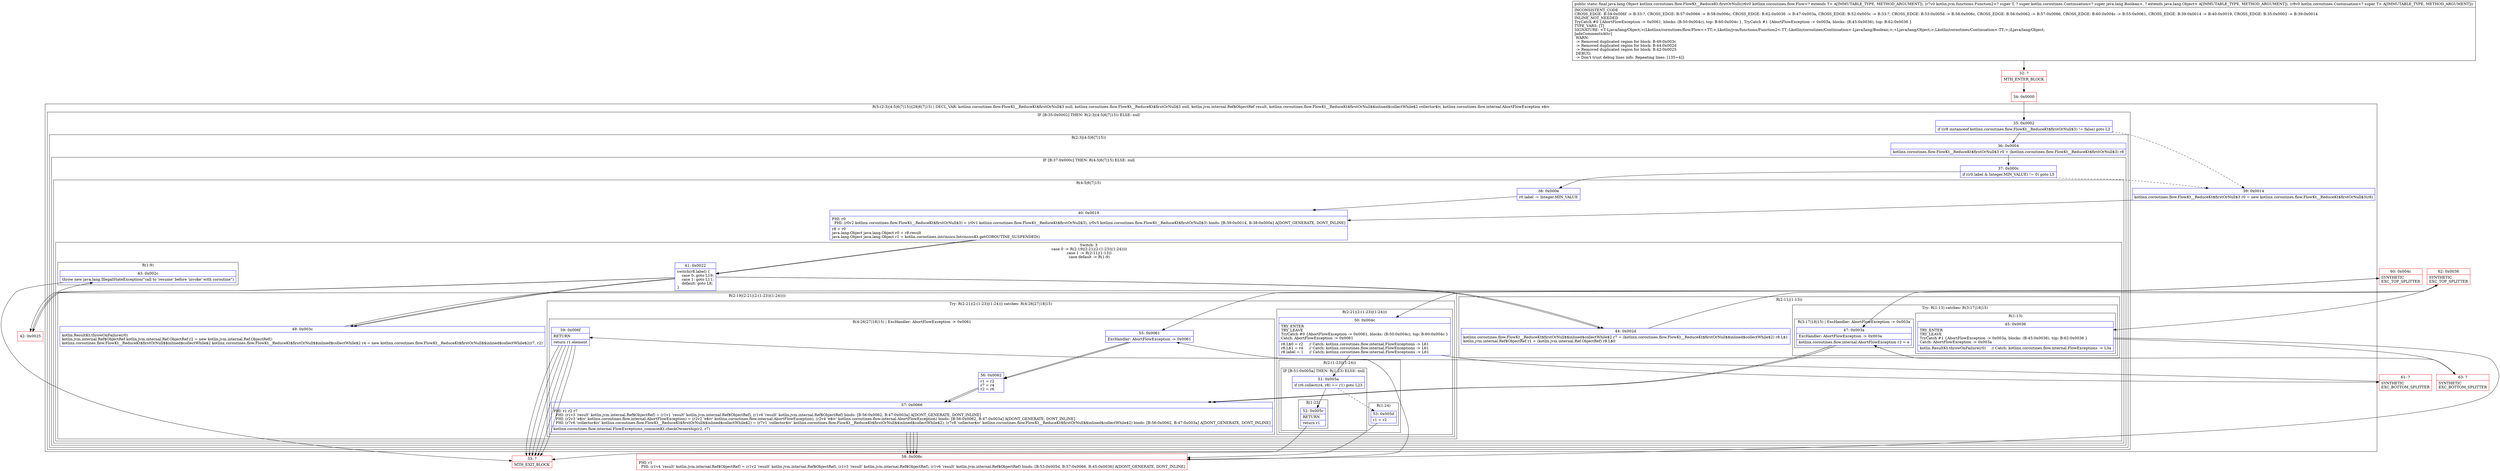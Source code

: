 digraph "CFG forkotlinx.coroutines.flow.FlowKt__ReduceKt.firstOrNull(Lkotlinx\/coroutines\/flow\/Flow;Lkotlin\/jvm\/functions\/Function2;Lkotlin\/coroutines\/Continuation;)Ljava\/lang\/Object;" {
subgraph cluster_Region_1409032129 {
label = "R(5:(2:3|(4:5|6|7|15))|28|6|7|15) | DECL_VAR: kotlinx.coroutines.flow.FlowKt__ReduceKt$firstOrNull$3 null, kotlinx.coroutines.flow.FlowKt__ReduceKt$firstOrNull$3 null, kotlin.jvm.internal.Ref$ObjectRef result, kotlinx.coroutines.flow.FlowKt__ReduceKt$firstOrNull$$inlined$collectWhile$2 collector$iv, kotlinx.coroutines.flow.internal.AbortFlowException e$iv\l";
node [shape=record,color=blue];
subgraph cluster_IfRegion_2071074388 {
label = "IF [B:35:0x0002] THEN: R(2:3|(4:5|6|7|15)) ELSE: null";
node [shape=record,color=blue];
Node_35 [shape=record,label="{35\:\ 0x0002|if ((r8 instanceof kotlinx.coroutines.flow.FlowKt__ReduceKt$firstOrNull$3) != false) goto L3\l}"];
subgraph cluster_Region_955603022 {
label = "R(2:3|(4:5|6|7|15))";
node [shape=record,color=blue];
Node_36 [shape=record,label="{36\:\ 0x0004|kotlinx.coroutines.flow.FlowKt__ReduceKt$firstOrNull$3 r0 = (kotlinx.coroutines.flow.FlowKt__ReduceKt$firstOrNull$3) r8\l}"];
subgraph cluster_IfRegion_817473647 {
label = "IF [B:37:0x000c] THEN: R(4:5|6|7|15) ELSE: null";
node [shape=record,color=blue];
Node_37 [shape=record,label="{37\:\ 0x000c|if ((r0.label & Integer.MIN_VALUE) != 0) goto L5\l}"];
subgraph cluster_Region_621862980 {
label = "R(4:5|6|7|15)";
node [shape=record,color=blue];
Node_38 [shape=record,label="{38\:\ 0x000e|r0.label \-= Integer.MIN_VALUE\l}"];
Node_40 [shape=record,label="{40\:\ 0x0019|PHI: r0 \l  PHI: (r0v2 kotlinx.coroutines.flow.FlowKt__ReduceKt$firstOrNull$3) = (r0v1 kotlinx.coroutines.flow.FlowKt__ReduceKt$firstOrNull$3), (r0v5 kotlinx.coroutines.flow.FlowKt__ReduceKt$firstOrNull$3) binds: [B:39:0x0014, B:38:0x000e] A[DONT_GENERATE, DONT_INLINE]\l|r8 = r0\ljava.lang.Object java.lang.Object r0 = r8.result\ljava.lang.Object java.lang.Object r1 = kotlin.coroutines.intrinsics.IntrinsicsKt.getCOROUTINE_SUSPENDED()\l}"];
subgraph cluster_SwitchRegion_1667797748 {
label = "Switch: 3
 case 0 -> R(2:19|(2:21|(2:(1:23)|(1:24))))
 case 1 -> R(2:11|(1:13))
 case default -> R(1:9)";
node [shape=record,color=blue];
Node_41 [shape=record,label="{41\:\ 0x0022|switch(r8.label) \{\l    case 0: goto L19;\l    case 1: goto L11;\l    default: goto L8;\l\}\l}"];
subgraph cluster_Region_1527512424 {
label = "R(2:19|(2:21|(2:(1:23)|(1:24))))";
node [shape=record,color=blue];
Node_49 [shape=record,label="{49\:\ 0x003c|kotlin.ResultKt.throwOnFailure(r0)\lkotlin.jvm.internal.Ref$ObjectRef kotlin.jvm.internal.Ref.ObjectRef r2 = new kotlin.jvm.internal.Ref.ObjectRef()\lkotlinx.coroutines.flow.FlowKt__ReduceKt$firstOrNull$$inlined$collectWhile$2 kotlinx.coroutines.flow.FlowKt__ReduceKt$firstOrNull$$inlined$collectWhile$2 r4 = new kotlinx.coroutines.flow.FlowKt__ReduceKt$firstOrNull$$inlined$collectWhile$2(r7, r2)\l}"];
subgraph cluster_TryCatchRegion_2042304864 {
label = "Try: R(2:21|(2:(1:23)|(1:24))) catches: R(4:26|27|18|15)";
node [shape=record,color=blue];
subgraph cluster_Region_1356434255 {
label = "R(2:21|(2:(1:23)|(1:24)))";
node [shape=record,color=blue];
Node_50 [shape=record,label="{50\:\ 0x004c|TRY_ENTER\lTRY_LEAVE\lTryCatch #0 \{AbortFlowException \-\> 0x0061, blocks: (B:50:0x004c), top: B:60:0x004c \}\lCatch: AbortFlowException \-\> 0x0061\l|r8.L$0 = r2     \/\/ Catch: kotlinx.coroutines.flow.internal.FlowExceptions \-\> L61\lr8.L$1 = r4     \/\/ Catch: kotlinx.coroutines.flow.internal.FlowExceptions \-\> L61\lr8.label = 1     \/\/ Catch: kotlinx.coroutines.flow.internal.FlowExceptions \-\> L61\l}"];
subgraph cluster_Region_1970445195 {
label = "R(2:(1:23)|(1:24))";
node [shape=record,color=blue];
subgraph cluster_IfRegion_1123847730 {
label = "IF [B:51:0x005a] THEN: R(1:23) ELSE: null";
node [shape=record,color=blue];
Node_51 [shape=record,label="{51\:\ 0x005a|if (r6.collect(r4, r8) == r1) goto L23\l}"];
subgraph cluster_Region_2143882612 {
label = "R(1:23)";
node [shape=record,color=blue];
Node_52 [shape=record,label="{52\:\ 0x005c|RETURN\l|return r1\l}"];
}
}
subgraph cluster_Region_479660574 {
label = "R(1:24)";
node [shape=record,color=blue];
Node_53 [shape=record,label="{53\:\ 0x005d|r1 = r2\l}"];
}
}
}
subgraph cluster_Region_410207321 {
label = "R(4:26|27|18|15) | ExcHandler: AbortFlowException \-\> 0x0061\l";
node [shape=record,color=blue];
Node_55 [shape=record,label="{55\:\ 0x0061|ExcHandler: AbortFlowException \-\> 0x0061\l}"];
Node_56 [shape=record,label="{56\:\ 0x0062|r1 = r2\lr7 = r4\lr2 = r6\l}"];
Node_57 [shape=record,label="{57\:\ 0x0066|PHI: r1 r2 r7 \l  PHI: (r1v3 'result' kotlin.jvm.internal.Ref$ObjectRef) = (r1v1 'result' kotlin.jvm.internal.Ref$ObjectRef), (r1v6 'result' kotlin.jvm.internal.Ref$ObjectRef) binds: [B:56:0x0062, B:47:0x003a] A[DONT_GENERATE, DONT_INLINE]\l  PHI: (r2v3 'e$iv' kotlinx.coroutines.flow.internal.AbortFlowException) = (r2v2 'e$iv' kotlinx.coroutines.flow.internal.AbortFlowException), (r2v4 'e$iv' kotlinx.coroutines.flow.internal.AbortFlowException) binds: [B:56:0x0062, B:47:0x003a] A[DONT_GENERATE, DONT_INLINE]\l  PHI: (r7v6 'collector$iv' kotlinx.coroutines.flow.FlowKt__ReduceKt$firstOrNull$$inlined$collectWhile$2) = (r7v1 'collector$iv' kotlinx.coroutines.flow.FlowKt__ReduceKt$firstOrNull$$inlined$collectWhile$2), (r7v8 'collector$iv' kotlinx.coroutines.flow.FlowKt__ReduceKt$firstOrNull$$inlined$collectWhile$2) binds: [B:56:0x0062, B:47:0x003a] A[DONT_GENERATE, DONT_INLINE]\l|kotlinx.coroutines.flow.internal.FlowExceptions_commonKt.checkOwnership(r2, r7)\l}"];
Node_59 [shape=record,label="{59\:\ 0x006f|RETURN\l|return r1.element\l}"];
}
}
}
subgraph cluster_Region_1615611113 {
label = "R(2:11|(1:13))";
node [shape=record,color=blue];
Node_44 [shape=record,label="{44\:\ 0x002d|kotlinx.coroutines.flow.FlowKt__ReduceKt$firstOrNull$$inlined$collectWhile$2 r7 = (kotlinx.coroutines.flow.FlowKt__ReduceKt$firstOrNull$$inlined$collectWhile$2) r8.L$1\lkotlin.jvm.internal.Ref$ObjectRef r1 = (kotlin.jvm.internal.Ref.ObjectRef) r8.L$0\l}"];
subgraph cluster_TryCatchRegion_517596103 {
label = "Try: R(1:13) catches: R(3:17|18|15)";
node [shape=record,color=blue];
subgraph cluster_Region_2107663653 {
label = "R(1:13)";
node [shape=record,color=blue];
Node_45 [shape=record,label="{45\:\ 0x0036|TRY_ENTER\lTRY_LEAVE\lTryCatch #1 \{AbortFlowException \-\> 0x003a, blocks: (B:45:0x0036), top: B:62:0x0036 \}\lCatch: AbortFlowException \-\> 0x003a\l|kotlin.ResultKt.throwOnFailure(r0)     \/\/ Catch: kotlinx.coroutines.flow.internal.FlowExceptions \-\> L3a\l}"];
}
subgraph cluster_Region_1719964479 {
label = "R(3:17|18|15) | ExcHandler: AbortFlowException \-\> 0x003a\l";
node [shape=record,color=blue];
Node_47 [shape=record,label="{47\:\ 0x003a|ExcHandler: AbortFlowException \-\> 0x003a\l|kotlinx.coroutines.flow.internal.AbortFlowException r2 = e\l}"];
Node_57 [shape=record,label="{57\:\ 0x0066|PHI: r1 r2 r7 \l  PHI: (r1v3 'result' kotlin.jvm.internal.Ref$ObjectRef) = (r1v1 'result' kotlin.jvm.internal.Ref$ObjectRef), (r1v6 'result' kotlin.jvm.internal.Ref$ObjectRef) binds: [B:56:0x0062, B:47:0x003a] A[DONT_GENERATE, DONT_INLINE]\l  PHI: (r2v3 'e$iv' kotlinx.coroutines.flow.internal.AbortFlowException) = (r2v2 'e$iv' kotlinx.coroutines.flow.internal.AbortFlowException), (r2v4 'e$iv' kotlinx.coroutines.flow.internal.AbortFlowException) binds: [B:56:0x0062, B:47:0x003a] A[DONT_GENERATE, DONT_INLINE]\l  PHI: (r7v6 'collector$iv' kotlinx.coroutines.flow.FlowKt__ReduceKt$firstOrNull$$inlined$collectWhile$2) = (r7v1 'collector$iv' kotlinx.coroutines.flow.FlowKt__ReduceKt$firstOrNull$$inlined$collectWhile$2), (r7v8 'collector$iv' kotlinx.coroutines.flow.FlowKt__ReduceKt$firstOrNull$$inlined$collectWhile$2) binds: [B:56:0x0062, B:47:0x003a] A[DONT_GENERATE, DONT_INLINE]\l|kotlinx.coroutines.flow.internal.FlowExceptions_commonKt.checkOwnership(r2, r7)\l}"];
Node_59 [shape=record,label="{59\:\ 0x006f|RETURN\l|return r1.element\l}"];
}
}
}
subgraph cluster_Region_1675545251 {
label = "R(1:9)";
node [shape=record,color=blue];
Node_43 [shape=record,label="{43\:\ 0x002c|throw new java.lang.IllegalStateException(\"call to 'resume' before 'invoke' with coroutine\")\l}"];
}
}
Node_59 [shape=record,label="{59\:\ 0x006f|RETURN\l|return r1.element\l}"];
}
}
}
}
Node_39 [shape=record,label="{39\:\ 0x0014|kotlinx.coroutines.flow.FlowKt__ReduceKt$firstOrNull$3 r0 = new kotlinx.coroutines.flow.FlowKt__ReduceKt$firstOrNull$3(r8)\l}"];
Node_40 [shape=record,label="{40\:\ 0x0019|PHI: r0 \l  PHI: (r0v2 kotlinx.coroutines.flow.FlowKt__ReduceKt$firstOrNull$3) = (r0v1 kotlinx.coroutines.flow.FlowKt__ReduceKt$firstOrNull$3), (r0v5 kotlinx.coroutines.flow.FlowKt__ReduceKt$firstOrNull$3) binds: [B:39:0x0014, B:38:0x000e] A[DONT_GENERATE, DONT_INLINE]\l|r8 = r0\ljava.lang.Object java.lang.Object r0 = r8.result\ljava.lang.Object java.lang.Object r1 = kotlin.coroutines.intrinsics.IntrinsicsKt.getCOROUTINE_SUSPENDED()\l}"];
subgraph cluster_SwitchRegion_1200915750 {
label = "Switch: 0";
node [shape=record,color=blue];
Node_41 [shape=record,label="{41\:\ 0x0022|switch(r8.label) \{\l    case 0: goto L19;\l    case 1: goto L11;\l    default: goto L8;\l\}\l}"];
}
Node_59 [shape=record,label="{59\:\ 0x006f|RETURN\l|return r1.element\l}"];
}
subgraph cluster_Region_1719964479 {
label = "R(3:17|18|15) | ExcHandler: AbortFlowException \-\> 0x003a\l";
node [shape=record,color=blue];
Node_47 [shape=record,label="{47\:\ 0x003a|ExcHandler: AbortFlowException \-\> 0x003a\l|kotlinx.coroutines.flow.internal.AbortFlowException r2 = e\l}"];
Node_57 [shape=record,label="{57\:\ 0x0066|PHI: r1 r2 r7 \l  PHI: (r1v3 'result' kotlin.jvm.internal.Ref$ObjectRef) = (r1v1 'result' kotlin.jvm.internal.Ref$ObjectRef), (r1v6 'result' kotlin.jvm.internal.Ref$ObjectRef) binds: [B:56:0x0062, B:47:0x003a] A[DONT_GENERATE, DONT_INLINE]\l  PHI: (r2v3 'e$iv' kotlinx.coroutines.flow.internal.AbortFlowException) = (r2v2 'e$iv' kotlinx.coroutines.flow.internal.AbortFlowException), (r2v4 'e$iv' kotlinx.coroutines.flow.internal.AbortFlowException) binds: [B:56:0x0062, B:47:0x003a] A[DONT_GENERATE, DONT_INLINE]\l  PHI: (r7v6 'collector$iv' kotlinx.coroutines.flow.FlowKt__ReduceKt$firstOrNull$$inlined$collectWhile$2) = (r7v1 'collector$iv' kotlinx.coroutines.flow.FlowKt__ReduceKt$firstOrNull$$inlined$collectWhile$2), (r7v8 'collector$iv' kotlinx.coroutines.flow.FlowKt__ReduceKt$firstOrNull$$inlined$collectWhile$2) binds: [B:56:0x0062, B:47:0x003a] A[DONT_GENERATE, DONT_INLINE]\l|kotlinx.coroutines.flow.internal.FlowExceptions_commonKt.checkOwnership(r2, r7)\l}"];
Node_59 [shape=record,label="{59\:\ 0x006f|RETURN\l|return r1.element\l}"];
}
subgraph cluster_Region_410207321 {
label = "R(4:26|27|18|15) | ExcHandler: AbortFlowException \-\> 0x0061\l";
node [shape=record,color=blue];
Node_55 [shape=record,label="{55\:\ 0x0061|ExcHandler: AbortFlowException \-\> 0x0061\l}"];
Node_56 [shape=record,label="{56\:\ 0x0062|r1 = r2\lr7 = r4\lr2 = r6\l}"];
Node_57 [shape=record,label="{57\:\ 0x0066|PHI: r1 r2 r7 \l  PHI: (r1v3 'result' kotlin.jvm.internal.Ref$ObjectRef) = (r1v1 'result' kotlin.jvm.internal.Ref$ObjectRef), (r1v6 'result' kotlin.jvm.internal.Ref$ObjectRef) binds: [B:56:0x0062, B:47:0x003a] A[DONT_GENERATE, DONT_INLINE]\l  PHI: (r2v3 'e$iv' kotlinx.coroutines.flow.internal.AbortFlowException) = (r2v2 'e$iv' kotlinx.coroutines.flow.internal.AbortFlowException), (r2v4 'e$iv' kotlinx.coroutines.flow.internal.AbortFlowException) binds: [B:56:0x0062, B:47:0x003a] A[DONT_GENERATE, DONT_INLINE]\l  PHI: (r7v6 'collector$iv' kotlinx.coroutines.flow.FlowKt__ReduceKt$firstOrNull$$inlined$collectWhile$2) = (r7v1 'collector$iv' kotlinx.coroutines.flow.FlowKt__ReduceKt$firstOrNull$$inlined$collectWhile$2), (r7v8 'collector$iv' kotlinx.coroutines.flow.FlowKt__ReduceKt$firstOrNull$$inlined$collectWhile$2) binds: [B:56:0x0062, B:47:0x003a] A[DONT_GENERATE, DONT_INLINE]\l|kotlinx.coroutines.flow.internal.FlowExceptions_commonKt.checkOwnership(r2, r7)\l}"];
Node_59 [shape=record,label="{59\:\ 0x006f|RETURN\l|return r1.element\l}"];
}
Node_32 [shape=record,color=red,label="{32\:\ ?|MTH_ENTER_BLOCK\l}"];
Node_34 [shape=record,color=red,label="{34\:\ 0x0000}"];
Node_42 [shape=record,color=red,label="{42\:\ 0x0025}"];
Node_33 [shape=record,color=red,label="{33\:\ ?|MTH_EXIT_BLOCK\l}"];
Node_62 [shape=record,color=red,label="{62\:\ 0x0036|SYNTHETIC\lEXC_TOP_SPLITTER\l}"];
Node_58 [shape=record,color=red,label="{58\:\ 0x006c|PHI: r1 \l  PHI: (r1v4 'result' kotlin.jvm.internal.Ref$ObjectRef) = (r1v2 'result' kotlin.jvm.internal.Ref$ObjectRef), (r1v3 'result' kotlin.jvm.internal.Ref$ObjectRef), (r1v6 'result' kotlin.jvm.internal.Ref$ObjectRef) binds: [B:53:0x005d, B:57:0x0066, B:45:0x0036] A[DONT_GENERATE, DONT_INLINE]\l}"];
Node_63 [shape=record,color=red,label="{63\:\ ?|SYNTHETIC\lEXC_BOTTOM_SPLITTER\l}"];
Node_60 [shape=record,color=red,label="{60\:\ 0x004c|SYNTHETIC\lEXC_TOP_SPLITTER\l}"];
Node_61 [shape=record,color=red,label="{61\:\ ?|SYNTHETIC\lEXC_BOTTOM_SPLITTER\l}"];
MethodNode[shape=record,label="{public static final java.lang.Object kotlinx.coroutines.flow.FlowKt__ReduceKt.firstOrNull((r6v0 kotlinx.coroutines.flow.Flow\<? extends T\> A[IMMUTABLE_TYPE, METHOD_ARGUMENT]), (r7v0 kotlin.jvm.functions.Function2\<? super T, ? super kotlin.coroutines.Continuation\<? super java.lang.Boolean\>, ? extends java.lang.Object\> A[IMMUTABLE_TYPE, METHOD_ARGUMENT]), (r8v0 kotlin.coroutines.Continuation\<? super T\> A[IMMUTABLE_TYPE, METHOD_ARGUMENT]))  | INCONSISTENT_CODE\lCROSS_EDGE: B:59:0x006f \-\> B:33:?, CROSS_EDGE: B:57:0x0066 \-\> B:58:0x006c, CROSS_EDGE: B:62:0x0036 \-\> B:47:0x003a, CROSS_EDGE: B:52:0x005c \-\> B:33:?, CROSS_EDGE: B:53:0x005d \-\> B:58:0x006c, CROSS_EDGE: B:56:0x0062 \-\> B:57:0x0066, CROSS_EDGE: B:60:0x004c \-\> B:55:0x0061, CROSS_EDGE: B:39:0x0014 \-\> B:40:0x0019, CROSS_EDGE: B:35:0x0002 \-\> B:39:0x0014\lINLINE_NOT_NEEDED\lTryCatch #0 \{AbortFlowException \-\> 0x0061, blocks: (B:50:0x004c), top: B:60:0x004c \}, TryCatch #1 \{AbortFlowException \-\> 0x003a, blocks: (B:45:0x0036), top: B:62:0x0036 \}\lTYPE_VARS: [T]\lSIGNATURE: \<T:Ljava\/lang\/Object;\>(Lkotlinx\/coroutines\/flow\/Flow\<+TT;\>;Lkotlin\/jvm\/functions\/Function2\<\-TT;\-Lkotlin\/coroutines\/Continuation\<\-Ljava\/lang\/Boolean;\>;+Ljava\/lang\/Object;\>;Lkotlin\/coroutines\/Continuation\<\-TT;\>;)Ljava\/lang\/Object;\lJadxCommentsAttr\{\l WARN: \l \-\> Removed duplicated region for block: B:49:0x003c \l \-\> Removed duplicated region for block: B:44:0x002d \l \-\> Removed duplicated region for block: B:42:0x0025 \l DEBUG: \l \-\> Don't trust debug lines info. Repeating lines: [135=4]\}\l}"];
MethodNode -> Node_32;Node_35 -> Node_36;
Node_35 -> Node_39[style=dashed];
Node_36 -> Node_37;
Node_37 -> Node_38;
Node_37 -> Node_39[style=dashed];
Node_38 -> Node_40;
Node_40 -> Node_41;
Node_41 -> Node_42;
Node_41 -> Node_44;
Node_41 -> Node_49;
Node_49 -> Node_60;
Node_50 -> Node_51;
Node_50 -> Node_61;
Node_51 -> Node_52;
Node_51 -> Node_53[style=dashed];
Node_52 -> Node_33;
Node_53 -> Node_58;
Node_55 -> Node_56;
Node_56 -> Node_57;
Node_57 -> Node_58;
Node_59 -> Node_33;
Node_44 -> Node_62;
Node_45 -> Node_58;
Node_45 -> Node_63;
Node_47 -> Node_57;
Node_57 -> Node_58;
Node_59 -> Node_33;
Node_43 -> Node_33;
Node_59 -> Node_33;
Node_39 -> Node_40;
Node_40 -> Node_41;
Node_41 -> Node_42;
Node_41 -> Node_44;
Node_41 -> Node_49;
Node_59 -> Node_33;
Node_47 -> Node_57;
Node_57 -> Node_58;
Node_59 -> Node_33;
Node_55 -> Node_56;
Node_56 -> Node_57;
Node_57 -> Node_58;
Node_59 -> Node_33;
Node_32 -> Node_34;
Node_34 -> Node_35;
Node_42 -> Node_43;
Node_62 -> Node_45;
Node_62 -> Node_47;
Node_58 -> Node_59;
Node_63 -> Node_47;
Node_60 -> Node_50;
Node_60 -> Node_55;
Node_61 -> Node_55;
}

